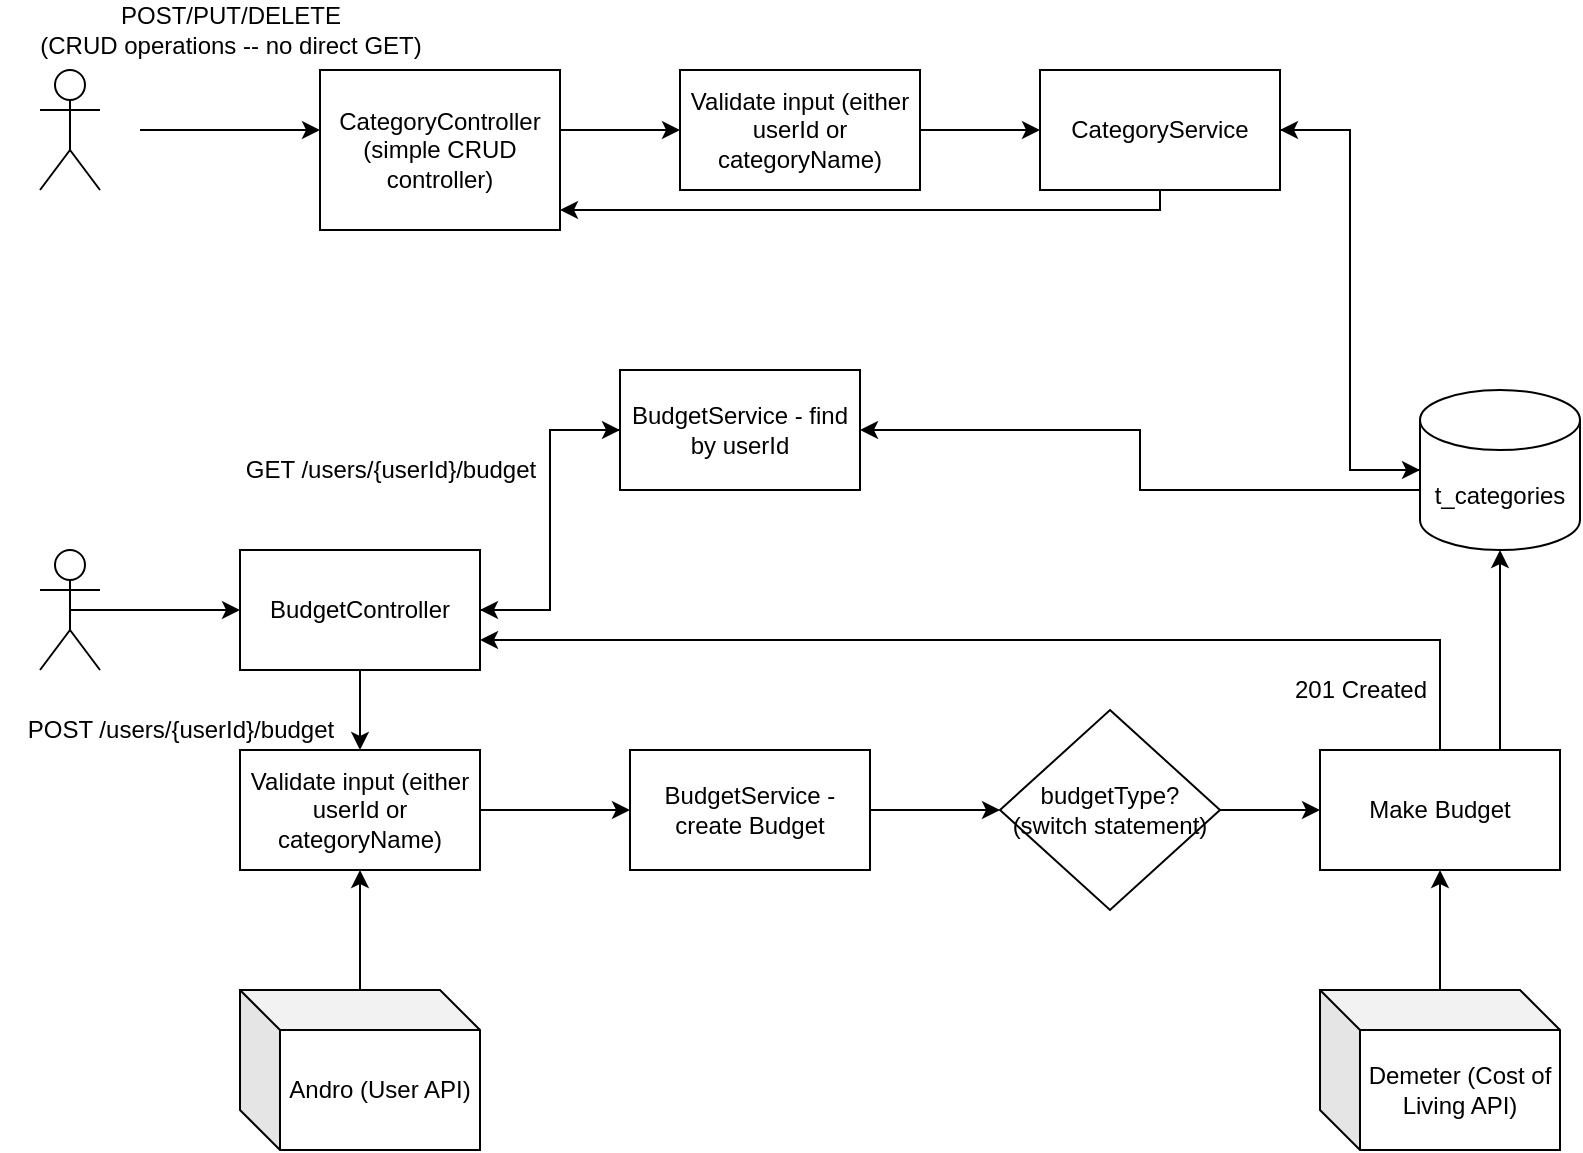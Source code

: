 <mxfile version="14.3.2" type="google"><diagram id="z0_tI-bvI0Bm88U1tdUp" name="Page-1"><mxGraphModel dx="1662" dy="771" grid="1" gridSize="10" guides="1" tooltips="1" connect="1" arrows="1" fold="1" page="1" pageScale="1" pageWidth="850" pageHeight="1100" math="0" shadow="0"><root><mxCell id="0"/><mxCell id="1" parent="0"/><mxCell id="Ax2AmaofRTmt7yGctnAK-1" value="" style="shape=umlActor;verticalLabelPosition=bottom;verticalAlign=top;html=1;outlineConnect=0;" vertex="1" parent="1"><mxGeometry x="70" y="120" width="30" height="60" as="geometry"/></mxCell><mxCell id="Ax2AmaofRTmt7yGctnAK-2" value="" style="endArrow=classic;html=1;" edge="1" parent="1"><mxGeometry width="50" height="50" relative="1" as="geometry"><mxPoint x="120" y="150" as="sourcePoint"/><mxPoint x="210" y="150" as="targetPoint"/></mxGeometry></mxCell><mxCell id="Ax2AmaofRTmt7yGctnAK-3" value="POST/PUT/DELETE&lt;br&gt;(CRUD operations -- no direct GET)" style="text;html=1;align=center;verticalAlign=middle;resizable=0;points=[];autosize=1;" vertex="1" parent="1"><mxGeometry x="60" y="85" width="210" height="30" as="geometry"/></mxCell><mxCell id="Ax2AmaofRTmt7yGctnAK-4" value="CategoryController&lt;br&gt;(simple CRUD controller)" style="rounded=0;whiteSpace=wrap;html=1;" vertex="1" parent="1"><mxGeometry x="210" y="120" width="120" height="80" as="geometry"/></mxCell><mxCell id="Ax2AmaofRTmt7yGctnAK-5" value="" style="endArrow=classic;html=1;" edge="1" parent="1"><mxGeometry width="50" height="50" relative="1" as="geometry"><mxPoint x="330" y="150" as="sourcePoint"/><mxPoint x="390" y="150" as="targetPoint"/></mxGeometry></mxCell><mxCell id="Ax2AmaofRTmt7yGctnAK-10" style="edgeStyle=orthogonalEdgeStyle;rounded=0;orthogonalLoop=1;jettySize=auto;html=1;entryX=0;entryY=0.5;entryDx=0;entryDy=0;entryPerimeter=0;" edge="1" parent="1" source="Ax2AmaofRTmt7yGctnAK-6" target="Ax2AmaofRTmt7yGctnAK-9"><mxGeometry relative="1" as="geometry"/></mxCell><mxCell id="Ax2AmaofRTmt7yGctnAK-21" style="edgeStyle=orthogonalEdgeStyle;rounded=0;orthogonalLoop=1;jettySize=auto;html=1;" edge="1" parent="1" source="Ax2AmaofRTmt7yGctnAK-6"><mxGeometry relative="1" as="geometry"><mxPoint x="330" y="190" as="targetPoint"/><Array as="points"><mxPoint x="630" y="190"/><mxPoint x="330" y="190"/></Array></mxGeometry></mxCell><mxCell id="Ax2AmaofRTmt7yGctnAK-6" value="CategoryService" style="rounded=0;whiteSpace=wrap;html=1;" vertex="1" parent="1"><mxGeometry x="570" y="120" width="120" height="60" as="geometry"/></mxCell><mxCell id="Ax2AmaofRTmt7yGctnAK-22" style="edgeStyle=orthogonalEdgeStyle;rounded=0;orthogonalLoop=1;jettySize=auto;html=1;entryX=0;entryY=0.5;entryDx=0;entryDy=0;" edge="1" parent="1" source="Ax2AmaofRTmt7yGctnAK-7" target="Ax2AmaofRTmt7yGctnAK-6"><mxGeometry relative="1" as="geometry"/></mxCell><mxCell id="Ax2AmaofRTmt7yGctnAK-7" value="Validate input (either userId or categoryName)" style="rounded=0;whiteSpace=wrap;html=1;" vertex="1" parent="1"><mxGeometry x="390" y="120" width="120" height="60" as="geometry"/></mxCell><mxCell id="Ax2AmaofRTmt7yGctnAK-19" style="edgeStyle=orthogonalEdgeStyle;rounded=0;orthogonalLoop=1;jettySize=auto;html=1;" edge="1" parent="1" source="Ax2AmaofRTmt7yGctnAK-9" target="Ax2AmaofRTmt7yGctnAK-16"><mxGeometry relative="1" as="geometry"><Array as="points"><mxPoint x="620" y="330"/><mxPoint x="620" y="300"/></Array></mxGeometry></mxCell><mxCell id="Ax2AmaofRTmt7yGctnAK-20" style="edgeStyle=orthogonalEdgeStyle;rounded=0;orthogonalLoop=1;jettySize=auto;html=1;entryX=1;entryY=0.5;entryDx=0;entryDy=0;" edge="1" parent="1" source="Ax2AmaofRTmt7yGctnAK-9" target="Ax2AmaofRTmt7yGctnAK-6"><mxGeometry relative="1" as="geometry"/></mxCell><mxCell id="Ax2AmaofRTmt7yGctnAK-9" value="t_categories" style="shape=cylinder3;whiteSpace=wrap;html=1;boundedLbl=1;backgroundOutline=1;size=15;" vertex="1" parent="1"><mxGeometry x="760" y="280" width="80" height="80" as="geometry"/></mxCell><mxCell id="Ax2AmaofRTmt7yGctnAK-11" value="" style="shape=umlActor;verticalLabelPosition=bottom;verticalAlign=top;html=1;outlineConnect=0;" vertex="1" parent="1"><mxGeometry x="70" y="360" width="30" height="60" as="geometry"/></mxCell><mxCell id="Ax2AmaofRTmt7yGctnAK-17" style="edgeStyle=orthogonalEdgeStyle;rounded=0;orthogonalLoop=1;jettySize=auto;html=1;entryX=0;entryY=0.5;entryDx=0;entryDy=0;" edge="1" parent="1" source="Ax2AmaofRTmt7yGctnAK-12" target="Ax2AmaofRTmt7yGctnAK-16"><mxGeometry relative="1" as="geometry"/></mxCell><mxCell id="Ax2AmaofRTmt7yGctnAK-24" style="edgeStyle=orthogonalEdgeStyle;rounded=0;orthogonalLoop=1;jettySize=auto;html=1;entryX=0.5;entryY=0;entryDx=0;entryDy=0;" edge="1" parent="1" source="Ax2AmaofRTmt7yGctnAK-12" target="Ax2AmaofRTmt7yGctnAK-23"><mxGeometry relative="1" as="geometry"/></mxCell><mxCell id="Ax2AmaofRTmt7yGctnAK-12" value="BudgetController" style="rounded=0;whiteSpace=wrap;html=1;" vertex="1" parent="1"><mxGeometry x="170" y="360" width="120" height="60" as="geometry"/></mxCell><mxCell id="Ax2AmaofRTmt7yGctnAK-14" style="edgeStyle=orthogonalEdgeStyle;rounded=0;orthogonalLoop=1;jettySize=auto;html=1;exitX=0.5;exitY=0.5;exitDx=0;exitDy=0;exitPerimeter=0;" edge="1" parent="1" source="Ax2AmaofRTmt7yGctnAK-11" target="Ax2AmaofRTmt7yGctnAK-12"><mxGeometry relative="1" as="geometry"/></mxCell><mxCell id="Ax2AmaofRTmt7yGctnAK-39" style="edgeStyle=orthogonalEdgeStyle;rounded=0;orthogonalLoop=1;jettySize=auto;html=1;entryX=1;entryY=0.5;entryDx=0;entryDy=0;" edge="1" parent="1" source="Ax2AmaofRTmt7yGctnAK-16" target="Ax2AmaofRTmt7yGctnAK-12"><mxGeometry relative="1" as="geometry"/></mxCell><mxCell id="Ax2AmaofRTmt7yGctnAK-16" value="BudgetService - find by userId" style="rounded=0;whiteSpace=wrap;html=1;" vertex="1" parent="1"><mxGeometry x="360" y="270" width="120" height="60" as="geometry"/></mxCell><mxCell id="Ax2AmaofRTmt7yGctnAK-18" value="GET /users/{userId}/budget" style="text;html=1;align=center;verticalAlign=middle;resizable=0;points=[];autosize=1;" vertex="1" parent="1"><mxGeometry x="160" y="310" width="170" height="20" as="geometry"/></mxCell><mxCell id="Ax2AmaofRTmt7yGctnAK-28" style="edgeStyle=orthogonalEdgeStyle;rounded=0;orthogonalLoop=1;jettySize=auto;html=1;entryX=0;entryY=0.5;entryDx=0;entryDy=0;" edge="1" parent="1" source="Ax2AmaofRTmt7yGctnAK-23" target="Ax2AmaofRTmt7yGctnAK-25"><mxGeometry relative="1" as="geometry"/></mxCell><mxCell id="Ax2AmaofRTmt7yGctnAK-23" value="Validate input (either userId or categoryName)" style="rounded=0;whiteSpace=wrap;html=1;" vertex="1" parent="1"><mxGeometry x="170" y="460" width="120" height="60" as="geometry"/></mxCell><mxCell id="Ax2AmaofRTmt7yGctnAK-27" style="edgeStyle=orthogonalEdgeStyle;rounded=0;orthogonalLoop=1;jettySize=auto;html=1;entryX=0;entryY=0.5;entryDx=0;entryDy=0;" edge="1" parent="1" source="Ax2AmaofRTmt7yGctnAK-25" target="Ax2AmaofRTmt7yGctnAK-26"><mxGeometry relative="1" as="geometry"/></mxCell><mxCell id="Ax2AmaofRTmt7yGctnAK-25" value="BudgetService - create Budget" style="rounded=0;whiteSpace=wrap;html=1;" vertex="1" parent="1"><mxGeometry x="365" y="460" width="120" height="60" as="geometry"/></mxCell><mxCell id="Ax2AmaofRTmt7yGctnAK-31" style="edgeStyle=orthogonalEdgeStyle;rounded=0;orthogonalLoop=1;jettySize=auto;html=1;entryX=0;entryY=0.5;entryDx=0;entryDy=0;" edge="1" parent="1" source="Ax2AmaofRTmt7yGctnAK-26" target="Ax2AmaofRTmt7yGctnAK-30"><mxGeometry relative="1" as="geometry"/></mxCell><mxCell id="Ax2AmaofRTmt7yGctnAK-26" value="budgetType?&lt;br&gt;(switch statement)" style="rhombus;whiteSpace=wrap;html=1;" vertex="1" parent="1"><mxGeometry x="550" y="440" width="110" height="100" as="geometry"/></mxCell><mxCell id="Ax2AmaofRTmt7yGctnAK-36" style="edgeStyle=orthogonalEdgeStyle;rounded=0;orthogonalLoop=1;jettySize=auto;html=1;entryX=0.5;entryY=1;entryDx=0;entryDy=0;entryPerimeter=0;" edge="1" parent="1" source="Ax2AmaofRTmt7yGctnAK-30" target="Ax2AmaofRTmt7yGctnAK-9"><mxGeometry relative="1" as="geometry"><Array as="points"><mxPoint x="800" y="430"/><mxPoint x="800" y="430"/></Array></mxGeometry></mxCell><mxCell id="Ax2AmaofRTmt7yGctnAK-37" style="edgeStyle=orthogonalEdgeStyle;rounded=0;orthogonalLoop=1;jettySize=auto;html=1;entryX=1;entryY=0.75;entryDx=0;entryDy=0;" edge="1" parent="1" source="Ax2AmaofRTmt7yGctnAK-30" target="Ax2AmaofRTmt7yGctnAK-12"><mxGeometry relative="1" as="geometry"><Array as="points"><mxPoint x="770" y="405"/></Array></mxGeometry></mxCell><mxCell id="Ax2AmaofRTmt7yGctnAK-30" value="Make Budget" style="rounded=0;whiteSpace=wrap;html=1;" vertex="1" parent="1"><mxGeometry x="710" y="460" width="120" height="60" as="geometry"/></mxCell><mxCell id="Ax2AmaofRTmt7yGctnAK-33" style="edgeStyle=orthogonalEdgeStyle;rounded=0;orthogonalLoop=1;jettySize=auto;html=1;entryX=0.5;entryY=1;entryDx=0;entryDy=0;" edge="1" parent="1" source="Ax2AmaofRTmt7yGctnAK-32" target="Ax2AmaofRTmt7yGctnAK-23"><mxGeometry relative="1" as="geometry"/></mxCell><mxCell id="Ax2AmaofRTmt7yGctnAK-32" value="Andro (User API)" style="shape=cube;whiteSpace=wrap;html=1;boundedLbl=1;backgroundOutline=1;darkOpacity=0.05;darkOpacity2=0.1;" vertex="1" parent="1"><mxGeometry x="170" y="580" width="120" height="80" as="geometry"/></mxCell><mxCell id="Ax2AmaofRTmt7yGctnAK-35" style="edgeStyle=orthogonalEdgeStyle;rounded=0;orthogonalLoop=1;jettySize=auto;html=1;entryX=0.5;entryY=1;entryDx=0;entryDy=0;" edge="1" parent="1" source="Ax2AmaofRTmt7yGctnAK-34" target="Ax2AmaofRTmt7yGctnAK-30"><mxGeometry relative="1" as="geometry"/></mxCell><mxCell id="Ax2AmaofRTmt7yGctnAK-34" value="Demeter (Cost of Living API)" style="shape=cube;whiteSpace=wrap;html=1;boundedLbl=1;backgroundOutline=1;darkOpacity=0.05;darkOpacity2=0.1;" vertex="1" parent="1"><mxGeometry x="710" y="580" width="120" height="80" as="geometry"/></mxCell><mxCell id="Ax2AmaofRTmt7yGctnAK-38" value="201 Created" style="text;html=1;align=center;verticalAlign=middle;resizable=0;points=[];autosize=1;" vertex="1" parent="1"><mxGeometry x="690" y="420" width="80" height="20" as="geometry"/></mxCell><mxCell id="Ax2AmaofRTmt7yGctnAK-40" value="POST /users/{userId}/budget" style="text;html=1;align=center;verticalAlign=middle;resizable=0;points=[];autosize=1;" vertex="1" parent="1"><mxGeometry x="50" y="440" width="180" height="20" as="geometry"/></mxCell></root></mxGraphModel></diagram></mxfile>